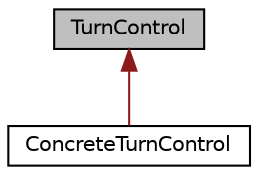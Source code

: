 digraph "TurnControl"
{
 // LATEX_PDF_SIZE
  edge [fontname="Helvetica",fontsize="10",labelfontname="Helvetica",labelfontsize="10"];
  node [fontname="Helvetica",fontsize="10",shape=record];
  Node1 [label="TurnControl",height=0.2,width=0.4,color="black", fillcolor="grey75", style="filled", fontcolor="black",tooltip="a turncontrol class. an iterator class for the iterator pattern"];
  Node1 -> Node2 [dir="back",color="firebrick4",fontsize="10",style="solid"];
  Node2 [label="ConcreteTurnControl",height=0.2,width=0.4,color="black", fillcolor="white", style="filled",URL="$classConcreteTurnControl.html",tooltip="a Concrete TurnCointrol class. a Concrete iterator class for the iterator pattern"];
}
